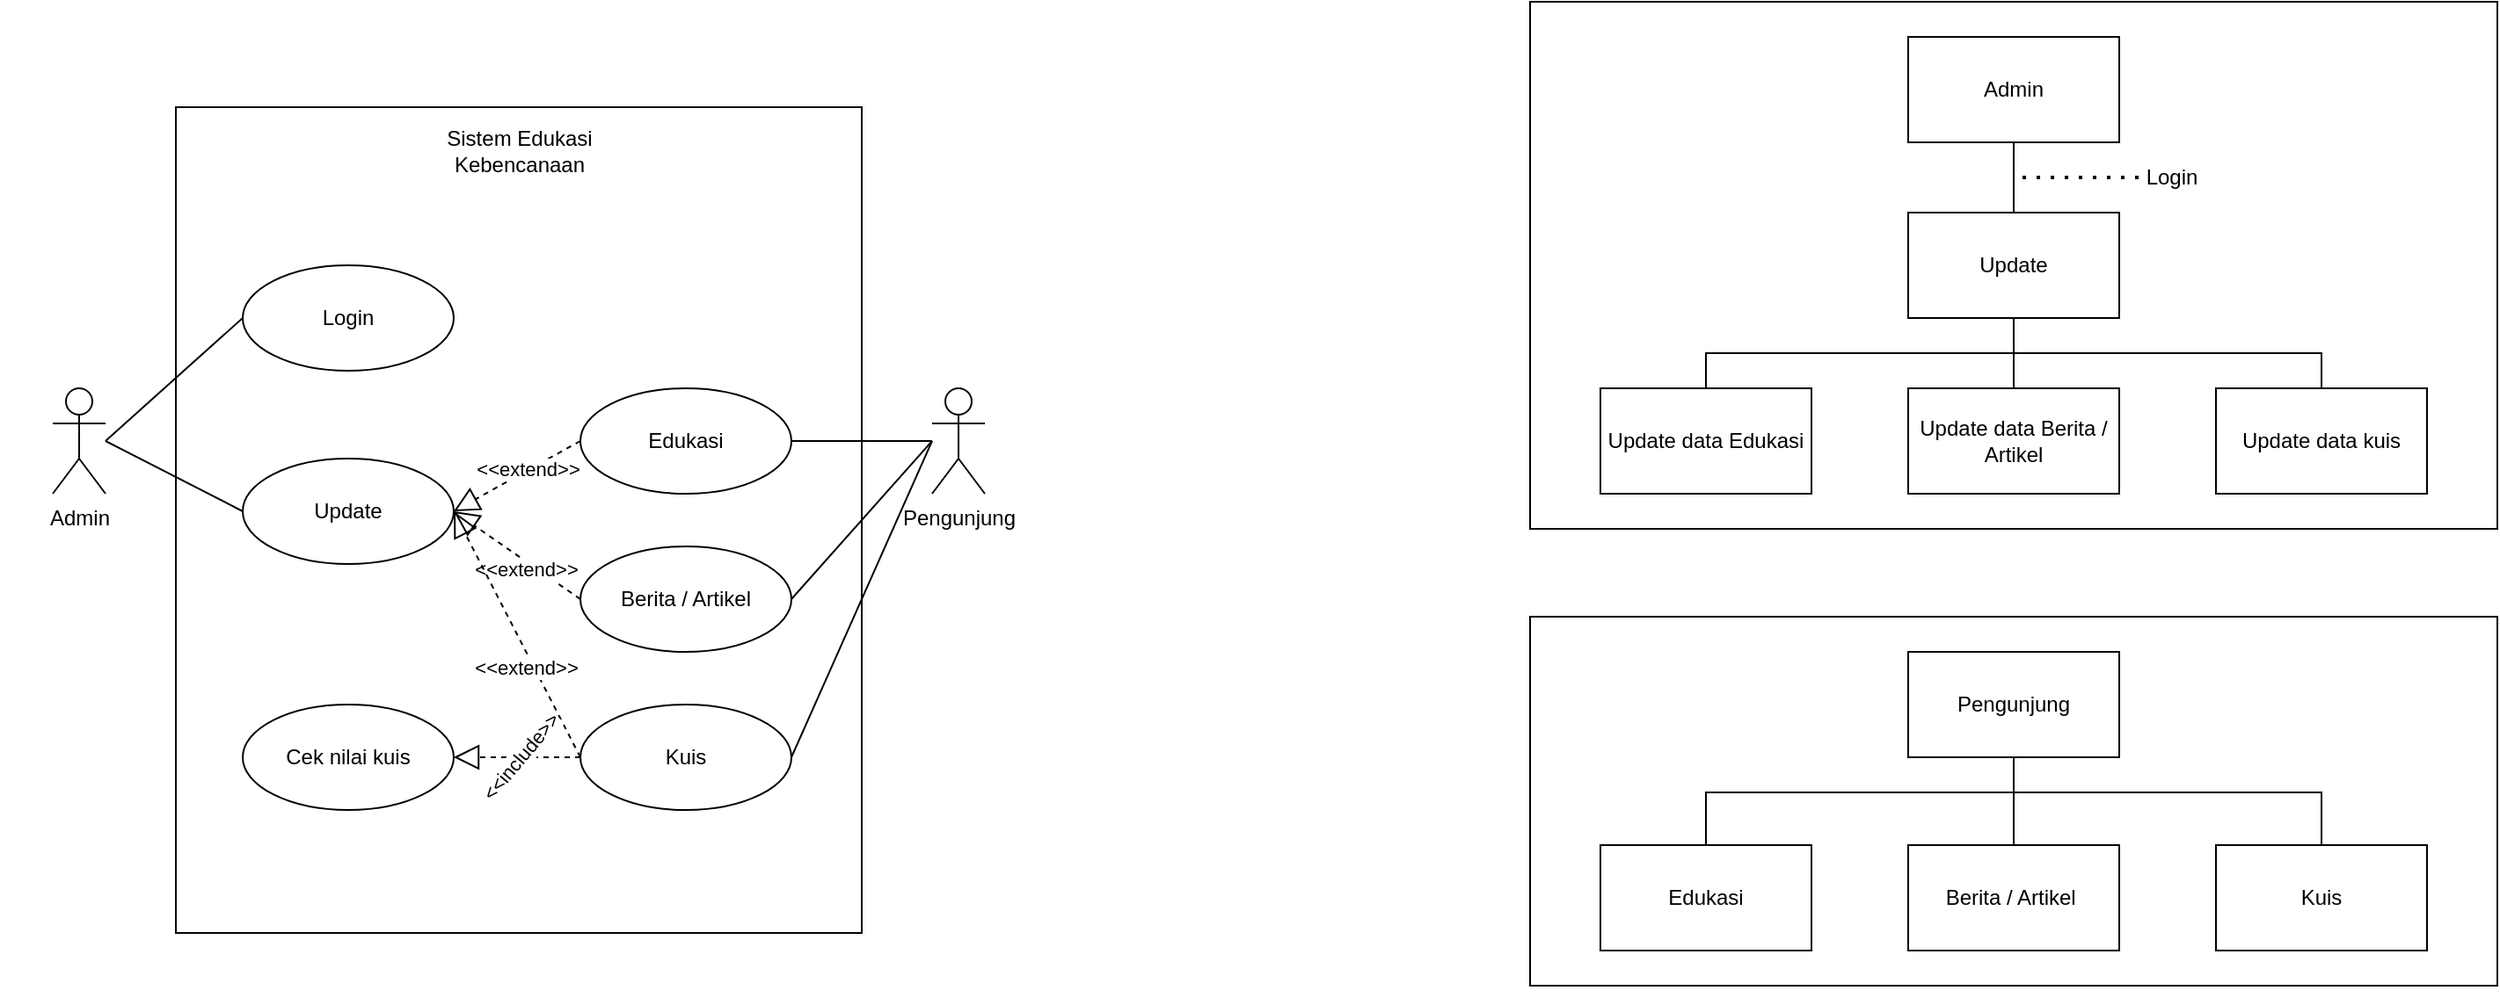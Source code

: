 <mxfile version="21.3.7" type="device">
  <diagram name="Page-1" id="d2LOF332VrV6vVTlxUJq">
    <mxGraphModel dx="4097" dy="2526" grid="1" gridSize="10" guides="1" tooltips="1" connect="1" arrows="1" fold="1" page="1" pageScale="1" pageWidth="850" pageHeight="1100" math="0" shadow="0">
      <root>
        <mxCell id="0" />
        <mxCell id="1" parent="0" />
        <mxCell id="UXsRL_h0blX-dJdXQQtq-22" value="" style="rounded=0;whiteSpace=wrap;html=1;" vertex="1" parent="1">
          <mxGeometry x="1000" y="410" width="550" height="210" as="geometry" />
        </mxCell>
        <mxCell id="UXsRL_h0blX-dJdXQQtq-21" value="" style="rounded=0;whiteSpace=wrap;html=1;" vertex="1" parent="1">
          <mxGeometry x="1000" y="60" width="550" height="300" as="geometry" />
        </mxCell>
        <mxCell id="bqpRidxbnj7IeUdToNWm-29" value="" style="rounded=0;whiteSpace=wrap;html=1;strokeColor=none;" parent="1" vertex="1">
          <mxGeometry x="130" y="80" width="590" height="550" as="geometry" />
        </mxCell>
        <mxCell id="bqpRidxbnj7IeUdToNWm-1" value="Admin" style="shape=umlActor;verticalLabelPosition=bottom;verticalAlign=top;html=1;outlineConnect=0;" parent="1" vertex="1">
          <mxGeometry x="160" y="280" width="30" height="60" as="geometry" />
        </mxCell>
        <mxCell id="bqpRidxbnj7IeUdToNWm-2" value="" style="rounded=0;whiteSpace=wrap;html=1;" parent="1" vertex="1">
          <mxGeometry x="230" y="120" width="390" height="470" as="geometry" />
        </mxCell>
        <mxCell id="bqpRidxbnj7IeUdToNWm-3" value="Pengunjung" style="shape=umlActor;verticalLabelPosition=bottom;verticalAlign=top;html=1;outlineConnect=0;" parent="1" vertex="1">
          <mxGeometry x="660" y="280" width="30" height="60" as="geometry" />
        </mxCell>
        <mxCell id="bqpRidxbnj7IeUdToNWm-4" value="Sistem Edukasi Kebencanaan" style="text;html=1;strokeColor=none;fillColor=none;align=center;verticalAlign=middle;whiteSpace=wrap;rounded=0;" parent="1" vertex="1">
          <mxGeometry x="368" y="130" width="115" height="30" as="geometry" />
        </mxCell>
        <mxCell id="bqpRidxbnj7IeUdToNWm-5" value="Login" style="ellipse;whiteSpace=wrap;html=1;" parent="1" vertex="1">
          <mxGeometry x="268" y="210" width="120" height="60" as="geometry" />
        </mxCell>
        <mxCell id="bqpRidxbnj7IeUdToNWm-6" value="Update" style="ellipse;whiteSpace=wrap;html=1;" parent="1" vertex="1">
          <mxGeometry x="268" y="320" width="120" height="60" as="geometry" />
        </mxCell>
        <mxCell id="bqpRidxbnj7IeUdToNWm-7" value="Edukasi" style="ellipse;whiteSpace=wrap;html=1;" parent="1" vertex="1">
          <mxGeometry x="460" y="280" width="120" height="60" as="geometry" />
        </mxCell>
        <mxCell id="bqpRidxbnj7IeUdToNWm-8" value="Berita / Artikel" style="ellipse;whiteSpace=wrap;html=1;" parent="1" vertex="1">
          <mxGeometry x="460" y="370" width="120" height="60" as="geometry" />
        </mxCell>
        <mxCell id="bqpRidxbnj7IeUdToNWm-9" value="Kuis" style="ellipse;whiteSpace=wrap;html=1;" parent="1" vertex="1">
          <mxGeometry x="460" y="460" width="120" height="60" as="geometry" />
        </mxCell>
        <mxCell id="bqpRidxbnj7IeUdToNWm-11" value="" style="endArrow=none;html=1;rounded=0;entryX=1;entryY=0.5;entryDx=0;entryDy=0;" parent="1" target="bqpRidxbnj7IeUdToNWm-7" edge="1">
          <mxGeometry width="50" height="50" relative="1" as="geometry">
            <mxPoint x="660" y="310" as="sourcePoint" />
            <mxPoint x="640" y="430" as="targetPoint" />
          </mxGeometry>
        </mxCell>
        <mxCell id="bqpRidxbnj7IeUdToNWm-12" value="" style="endArrow=none;html=1;rounded=0;entryX=1;entryY=0.5;entryDx=0;entryDy=0;" parent="1" target="bqpRidxbnj7IeUdToNWm-8" edge="1">
          <mxGeometry width="50" height="50" relative="1" as="geometry">
            <mxPoint x="660" y="310" as="sourcePoint" />
            <mxPoint x="580" y="310" as="targetPoint" />
            <Array as="points" />
          </mxGeometry>
        </mxCell>
        <mxCell id="bqpRidxbnj7IeUdToNWm-13" value="" style="endArrow=none;html=1;rounded=0;entryX=1;entryY=0.5;entryDx=0;entryDy=0;" parent="1" target="bqpRidxbnj7IeUdToNWm-9" edge="1">
          <mxGeometry width="50" height="50" relative="1" as="geometry">
            <mxPoint x="660" y="310" as="sourcePoint" />
            <mxPoint x="580" y="310" as="targetPoint" />
            <Array as="points" />
          </mxGeometry>
        </mxCell>
        <mxCell id="bqpRidxbnj7IeUdToNWm-14" value="" style="endArrow=none;html=1;rounded=0;entryX=0;entryY=0.5;entryDx=0;entryDy=0;" parent="1" target="bqpRidxbnj7IeUdToNWm-5" edge="1">
          <mxGeometry width="50" height="50" relative="1" as="geometry">
            <mxPoint x="190" y="310" as="sourcePoint" />
            <mxPoint x="230" y="260" as="targetPoint" />
          </mxGeometry>
        </mxCell>
        <mxCell id="bqpRidxbnj7IeUdToNWm-15" value="" style="endArrow=none;html=1;rounded=0;entryX=0;entryY=0.5;entryDx=0;entryDy=0;" parent="1" target="bqpRidxbnj7IeUdToNWm-6" edge="1">
          <mxGeometry width="50" height="50" relative="1" as="geometry">
            <mxPoint x="190" y="310" as="sourcePoint" />
            <mxPoint x="230" y="260" as="targetPoint" />
          </mxGeometry>
        </mxCell>
        <mxCell id="bqpRidxbnj7IeUdToNWm-21" value="" style="endArrow=block;dashed=1;endFill=0;endSize=12;html=1;rounded=0;exitX=0;exitY=0.5;exitDx=0;exitDy=0;entryX=1;entryY=0.5;entryDx=0;entryDy=0;" parent="1" source="bqpRidxbnj7IeUdToNWm-7" target="bqpRidxbnj7IeUdToNWm-6" edge="1">
          <mxGeometry width="160" relative="1" as="geometry">
            <mxPoint x="290" y="370" as="sourcePoint" />
            <mxPoint x="450" y="370" as="targetPoint" />
          </mxGeometry>
        </mxCell>
        <mxCell id="bqpRidxbnj7IeUdToNWm-22" value="&amp;lt;&amp;lt;extend&amp;gt;&amp;gt;" style="edgeLabel;html=1;align=center;verticalAlign=middle;resizable=0;points=[];" parent="bqpRidxbnj7IeUdToNWm-21" vertex="1" connectable="0">
          <mxGeometry x="-0.264" y="1" relative="1" as="geometry">
            <mxPoint x="-4" as="offset" />
          </mxGeometry>
        </mxCell>
        <mxCell id="bqpRidxbnj7IeUdToNWm-23" value="" style="endArrow=block;dashed=1;endFill=0;endSize=12;html=1;rounded=0;exitX=0;exitY=0.5;exitDx=0;exitDy=0;entryX=1;entryY=0.5;entryDx=0;entryDy=0;" parent="1" source="bqpRidxbnj7IeUdToNWm-8" target="bqpRidxbnj7IeUdToNWm-6" edge="1">
          <mxGeometry width="160" relative="1" as="geometry">
            <mxPoint x="290" y="370" as="sourcePoint" />
            <mxPoint x="450" y="370" as="targetPoint" />
          </mxGeometry>
        </mxCell>
        <mxCell id="bqpRidxbnj7IeUdToNWm-24" value="&amp;lt;&amp;lt;extend&amp;gt;&amp;gt;" style="edgeLabel;html=1;align=center;verticalAlign=middle;resizable=0;points=[];" parent="bqpRidxbnj7IeUdToNWm-23" vertex="1" connectable="0">
          <mxGeometry x="-0.264" y="1" relative="1" as="geometry">
            <mxPoint x="-4" as="offset" />
          </mxGeometry>
        </mxCell>
        <mxCell id="bqpRidxbnj7IeUdToNWm-25" value="" style="endArrow=block;dashed=1;endFill=0;endSize=12;html=1;rounded=0;exitX=0;exitY=0.5;exitDx=0;exitDy=0;entryX=1;entryY=0.5;entryDx=0;entryDy=0;" parent="1" source="bqpRidxbnj7IeUdToNWm-9" target="bqpRidxbnj7IeUdToNWm-6" edge="1">
          <mxGeometry width="160" relative="1" as="geometry">
            <mxPoint x="290" y="370" as="sourcePoint" />
            <mxPoint x="450" y="370" as="targetPoint" />
          </mxGeometry>
        </mxCell>
        <mxCell id="bqpRidxbnj7IeUdToNWm-26" value="&amp;lt;&amp;lt;extend&amp;gt;&amp;gt;" style="edgeLabel;html=1;align=center;verticalAlign=middle;resizable=0;points=[];" parent="bqpRidxbnj7IeUdToNWm-25" vertex="1" connectable="0">
          <mxGeometry x="-0.264" y="1" relative="1" as="geometry">
            <mxPoint x="-4" as="offset" />
          </mxGeometry>
        </mxCell>
        <mxCell id="bqpRidxbnj7IeUdToNWm-31" value="Cek nilai kuis" style="ellipse;whiteSpace=wrap;html=1;" parent="1" vertex="1">
          <mxGeometry x="268" y="460" width="120" height="60" as="geometry" />
        </mxCell>
        <mxCell id="bqpRidxbnj7IeUdToNWm-32" value="" style="endArrow=block;dashed=1;endFill=0;endSize=12;html=1;rounded=0;exitX=0;exitY=0.5;exitDx=0;exitDy=0;entryX=1;entryY=0.5;entryDx=0;entryDy=0;" parent="1" source="bqpRidxbnj7IeUdToNWm-9" target="bqpRidxbnj7IeUdToNWm-31" edge="1">
          <mxGeometry width="160" relative="1" as="geometry">
            <mxPoint x="350" y="430" as="sourcePoint" />
            <mxPoint x="510" y="430" as="targetPoint" />
          </mxGeometry>
        </mxCell>
        <mxCell id="bqpRidxbnj7IeUdToNWm-33" value="&amp;lt;&amp;lt;include&amp;gt;&amp;gt;" style="edgeLabel;html=1;align=center;verticalAlign=middle;resizable=0;points=[];rotation=-50;" parent="bqpRidxbnj7IeUdToNWm-32" vertex="1" connectable="0">
          <mxGeometry x="-0.202" relative="1" as="geometry">
            <mxPoint x="-6" as="offset" />
          </mxGeometry>
        </mxCell>
        <mxCell id="UXsRL_h0blX-dJdXQQtq-1" value="Admin" style="rounded=0;whiteSpace=wrap;html=1;" vertex="1" parent="1">
          <mxGeometry x="1215" y="80" width="120" height="60" as="geometry" />
        </mxCell>
        <mxCell id="UXsRL_h0blX-dJdXQQtq-2" value="Update" style="rounded=0;whiteSpace=wrap;html=1;" vertex="1" parent="1">
          <mxGeometry x="1215" y="180" width="120" height="60" as="geometry" />
        </mxCell>
        <mxCell id="UXsRL_h0blX-dJdXQQtq-3" value="Update data Edukasi" style="rounded=0;whiteSpace=wrap;html=1;" vertex="1" parent="1">
          <mxGeometry x="1040" y="280" width="120" height="60" as="geometry" />
        </mxCell>
        <mxCell id="UXsRL_h0blX-dJdXQQtq-4" value="Update data Berita / Artikel" style="rounded=0;whiteSpace=wrap;html=1;" vertex="1" parent="1">
          <mxGeometry x="1215" y="280" width="120" height="60" as="geometry" />
        </mxCell>
        <mxCell id="UXsRL_h0blX-dJdXQQtq-5" value="Update data kuis" style="rounded=0;whiteSpace=wrap;html=1;" vertex="1" parent="1">
          <mxGeometry x="1390" y="280" width="120" height="60" as="geometry" />
        </mxCell>
        <mxCell id="UXsRL_h0blX-dJdXQQtq-6" value="" style="endArrow=none;html=1;rounded=0;entryX=0.5;entryY=1;entryDx=0;entryDy=0;exitX=0.5;exitY=0;exitDx=0;exitDy=0;" edge="1" parent="1" source="UXsRL_h0blX-dJdXQQtq-2" target="UXsRL_h0blX-dJdXQQtq-1">
          <mxGeometry width="50" height="50" relative="1" as="geometry">
            <mxPoint x="1270" y="190" as="sourcePoint" />
            <mxPoint x="1320" y="140" as="targetPoint" />
          </mxGeometry>
        </mxCell>
        <mxCell id="UXsRL_h0blX-dJdXQQtq-8" value="" style="endArrow=none;html=1;rounded=0;entryX=0.5;entryY=1;entryDx=0;entryDy=0;" edge="1" parent="1" target="UXsRL_h0blX-dJdXQQtq-2">
          <mxGeometry width="50" height="50" relative="1" as="geometry">
            <mxPoint x="1100" y="280" as="sourcePoint" />
            <mxPoint x="1150" y="230" as="targetPoint" />
            <Array as="points">
              <mxPoint x="1100" y="260" />
              <mxPoint x="1275" y="260" />
            </Array>
          </mxGeometry>
        </mxCell>
        <mxCell id="UXsRL_h0blX-dJdXQQtq-10" value="" style="endArrow=none;html=1;rounded=0;entryX=0.5;entryY=1;entryDx=0;entryDy=0;exitX=0.5;exitY=0;exitDx=0;exitDy=0;" edge="1" parent="1" source="UXsRL_h0blX-dJdXQQtq-4" target="UXsRL_h0blX-dJdXQQtq-2">
          <mxGeometry width="50" height="50" relative="1" as="geometry">
            <mxPoint x="1100" y="280" as="sourcePoint" />
            <mxPoint x="1150" y="230" as="targetPoint" />
            <Array as="points">
              <mxPoint x="1275" y="260" />
            </Array>
          </mxGeometry>
        </mxCell>
        <mxCell id="UXsRL_h0blX-dJdXQQtq-11" value="" style="endArrow=none;html=1;rounded=0;entryX=0.5;entryY=1;entryDx=0;entryDy=0;exitX=0.5;exitY=0;exitDx=0;exitDy=0;" edge="1" parent="1" source="UXsRL_h0blX-dJdXQQtq-5" target="UXsRL_h0blX-dJdXQQtq-2">
          <mxGeometry width="50" height="50" relative="1" as="geometry">
            <mxPoint x="1100" y="280" as="sourcePoint" />
            <mxPoint x="1150" y="230" as="targetPoint" />
            <Array as="points">
              <mxPoint x="1450" y="260" />
              <mxPoint x="1275" y="260" />
            </Array>
          </mxGeometry>
        </mxCell>
        <mxCell id="UXsRL_h0blX-dJdXQQtq-12" value="" style="endArrow=none;dashed=1;html=1;dashPattern=1 3;strokeWidth=2;rounded=0;" edge="1" parent="1" target="UXsRL_h0blX-dJdXQQtq-13">
          <mxGeometry width="50" height="50" relative="1" as="geometry">
            <mxPoint x="1280" y="160" as="sourcePoint" />
            <mxPoint x="1340" y="160" as="targetPoint" />
          </mxGeometry>
        </mxCell>
        <mxCell id="UXsRL_h0blX-dJdXQQtq-13" value="Login" style="text;html=1;strokeColor=none;fillColor=none;align=center;verticalAlign=middle;whiteSpace=wrap;rounded=0;" vertex="1" parent="1">
          <mxGeometry x="1350" y="145" width="30" height="30" as="geometry" />
        </mxCell>
        <mxCell id="UXsRL_h0blX-dJdXQQtq-14" value="Pengunjung" style="rounded=0;whiteSpace=wrap;html=1;" vertex="1" parent="1">
          <mxGeometry x="1215" y="430" width="120" height="60" as="geometry" />
        </mxCell>
        <mxCell id="UXsRL_h0blX-dJdXQQtq-15" value="Edukasi" style="rounded=0;whiteSpace=wrap;html=1;" vertex="1" parent="1">
          <mxGeometry x="1040" y="540" width="120" height="60" as="geometry" />
        </mxCell>
        <mxCell id="UXsRL_h0blX-dJdXQQtq-16" value="Berita / Artikel&amp;nbsp;" style="rounded=0;whiteSpace=wrap;html=1;" vertex="1" parent="1">
          <mxGeometry x="1215" y="540" width="120" height="60" as="geometry" />
        </mxCell>
        <mxCell id="UXsRL_h0blX-dJdXQQtq-17" value="Kuis" style="rounded=0;whiteSpace=wrap;html=1;" vertex="1" parent="1">
          <mxGeometry x="1390" y="540" width="120" height="60" as="geometry" />
        </mxCell>
        <mxCell id="UXsRL_h0blX-dJdXQQtq-18" value="" style="endArrow=none;html=1;rounded=0;exitX=0.5;exitY=0;exitDx=0;exitDy=0;entryX=0.5;entryY=1;entryDx=0;entryDy=0;" edge="1" parent="1" source="UXsRL_h0blX-dJdXQQtq-16" target="UXsRL_h0blX-dJdXQQtq-14">
          <mxGeometry width="50" height="50" relative="1" as="geometry">
            <mxPoint x="1230" y="540" as="sourcePoint" />
            <mxPoint x="1280" y="490" as="targetPoint" />
          </mxGeometry>
        </mxCell>
        <mxCell id="UXsRL_h0blX-dJdXQQtq-19" value="" style="endArrow=none;html=1;rounded=0;exitX=0.5;exitY=0;exitDx=0;exitDy=0;entryX=0.5;entryY=1;entryDx=0;entryDy=0;" edge="1" parent="1" source="UXsRL_h0blX-dJdXQQtq-15" target="UXsRL_h0blX-dJdXQQtq-14">
          <mxGeometry width="50" height="50" relative="1" as="geometry">
            <mxPoint x="1230" y="540" as="sourcePoint" />
            <mxPoint x="1280" y="490" as="targetPoint" />
            <Array as="points">
              <mxPoint x="1100" y="510" />
              <mxPoint x="1275" y="510" />
            </Array>
          </mxGeometry>
        </mxCell>
        <mxCell id="UXsRL_h0blX-dJdXQQtq-20" value="" style="endArrow=none;html=1;rounded=0;exitX=0.5;exitY=0;exitDx=0;exitDy=0;entryX=0.5;entryY=1;entryDx=0;entryDy=0;" edge="1" parent="1" source="UXsRL_h0blX-dJdXQQtq-17" target="UXsRL_h0blX-dJdXQQtq-14">
          <mxGeometry width="50" height="50" relative="1" as="geometry">
            <mxPoint x="1445" y="540" as="sourcePoint" />
            <mxPoint x="1270" y="490" as="targetPoint" />
            <Array as="points">
              <mxPoint x="1450" y="510" />
              <mxPoint x="1275" y="510" />
            </Array>
          </mxGeometry>
        </mxCell>
      </root>
    </mxGraphModel>
  </diagram>
</mxfile>
